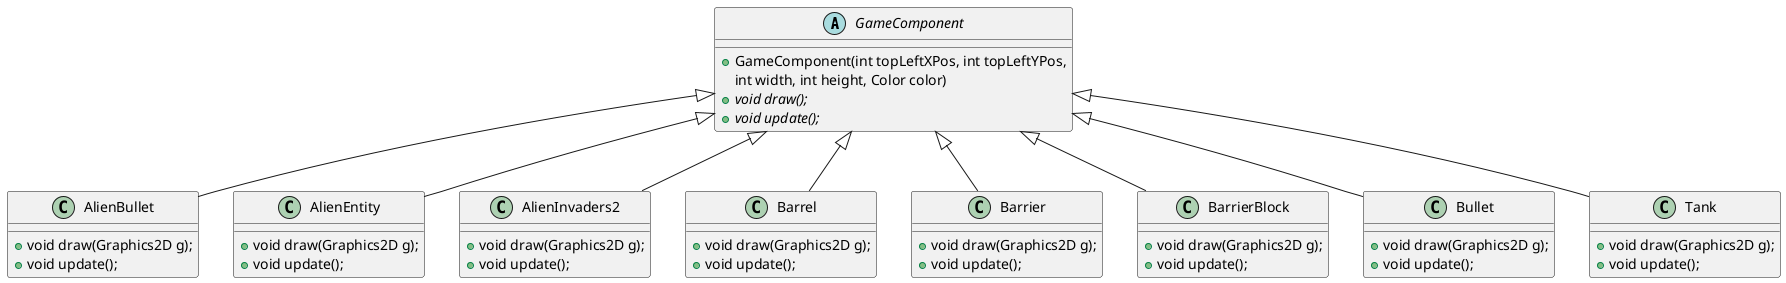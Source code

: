 @startuml
abstract class GameComponent {
    + GameComponent(int topLeftXPos, int topLeftYPos,
                    int width, int height, Color color)
    + {abstract} void draw();
    + {abstract} void update();
}
class AlienBullet extends GameComponent {
    + void draw(Graphics2D g);
    + void update();
}
class AlienEntity extends GameComponent {
     + void draw(Graphics2D g);
     + void update();
 }
class AlienInvaders2 extends GameComponent {
    + void draw(Graphics2D g);
    + void update();
}
class Barrel extends GameComponent {
    + void draw(Graphics2D g);
    + void update();
}
class Barrier extends GameComponent {
    + void draw(Graphics2D g);
    + void update();
}
class BarrierBlock extends GameComponent {
    + void draw(Graphics2D g);
    + void update();
}
class Bullet extends GameComponent {
    + void draw(Graphics2D g);
    + void update();
}
class Tank extends GameComponent {
    + void draw(Graphics2D g);
    + void update();
}
@enduml